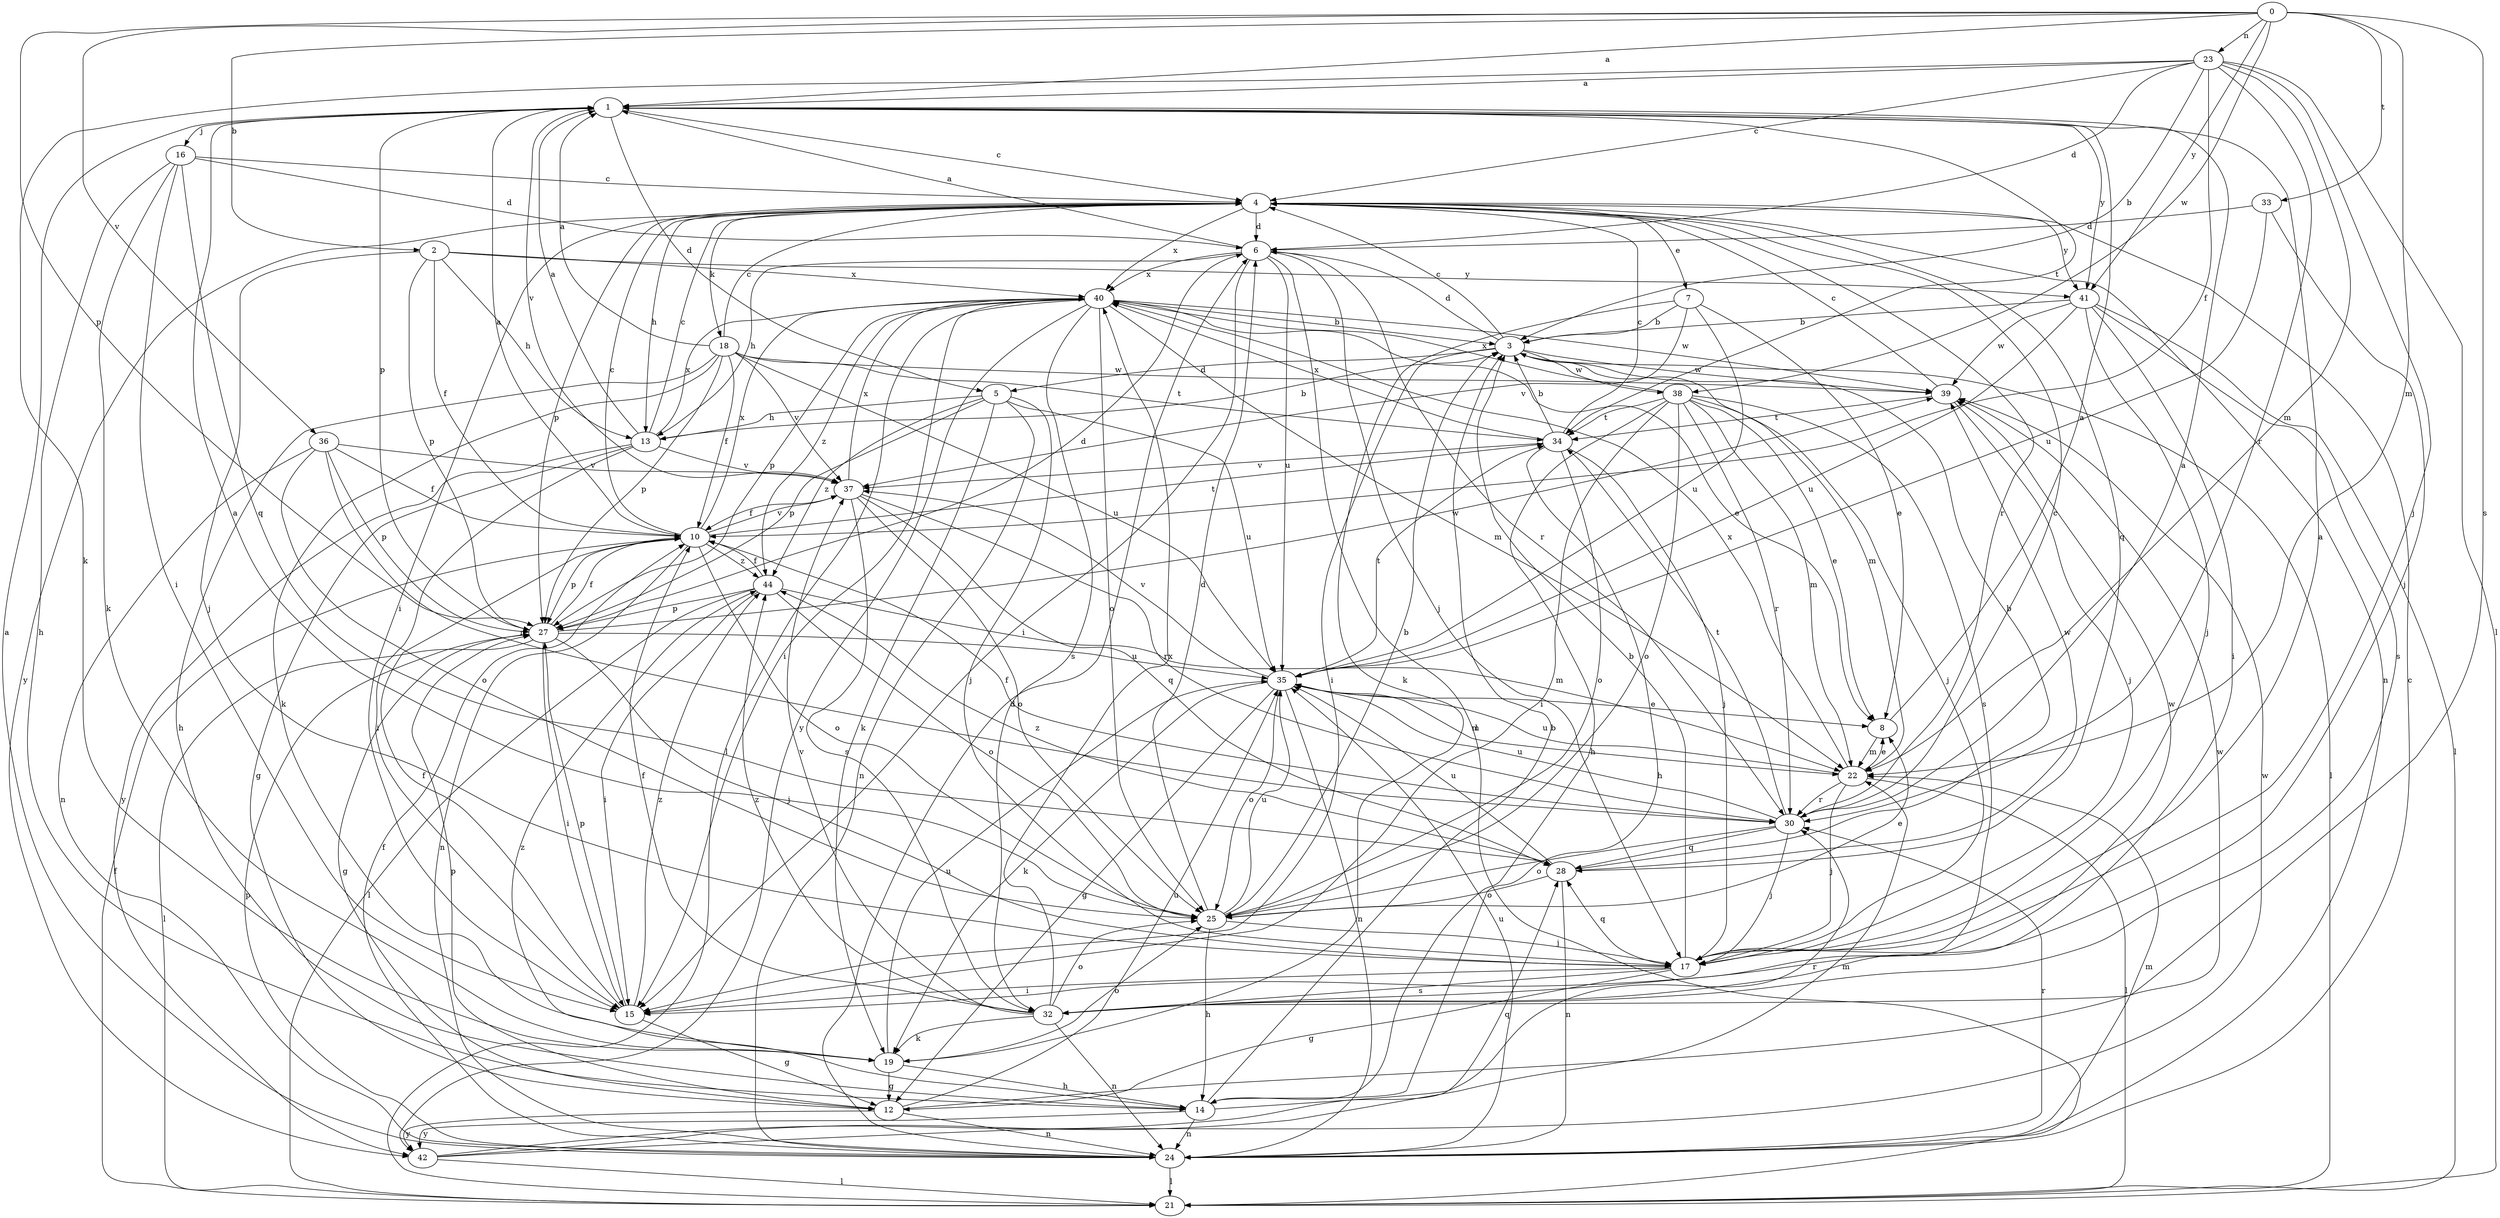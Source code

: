 strict digraph  {
0;
1;
2;
3;
4;
5;
6;
7;
8;
10;
12;
13;
14;
15;
16;
17;
18;
19;
21;
22;
23;
24;
25;
27;
28;
30;
32;
33;
34;
35;
36;
37;
38;
39;
40;
41;
42;
44;
0 -> 1  [label=a];
0 -> 2  [label=b];
0 -> 22  [label=m];
0 -> 23  [label=n];
0 -> 27  [label=p];
0 -> 32  [label=s];
0 -> 33  [label=t];
0 -> 36  [label=v];
0 -> 38  [label=w];
0 -> 41  [label=y];
1 -> 4  [label=c];
1 -> 5  [label=d];
1 -> 16  [label=j];
1 -> 27  [label=p];
1 -> 34  [label=t];
1 -> 37  [label=v];
1 -> 41  [label=y];
2 -> 10  [label=f];
2 -> 13  [label=h];
2 -> 17  [label=j];
2 -> 27  [label=p];
2 -> 40  [label=x];
2 -> 41  [label=y];
3 -> 4  [label=c];
3 -> 5  [label=d];
3 -> 6  [label=d];
3 -> 15  [label=i];
3 -> 21  [label=l];
3 -> 22  [label=m];
3 -> 38  [label=w];
3 -> 39  [label=w];
4 -> 6  [label=d];
4 -> 7  [label=e];
4 -> 13  [label=h];
4 -> 15  [label=i];
4 -> 18  [label=k];
4 -> 24  [label=n];
4 -> 27  [label=p];
4 -> 28  [label=q];
4 -> 30  [label=r];
4 -> 40  [label=x];
4 -> 41  [label=y];
4 -> 42  [label=y];
5 -> 13  [label=h];
5 -> 17  [label=j];
5 -> 19  [label=k];
5 -> 24  [label=n];
5 -> 27  [label=p];
5 -> 35  [label=u];
5 -> 44  [label=z];
6 -> 1  [label=a];
6 -> 13  [label=h];
6 -> 15  [label=i];
6 -> 17  [label=j];
6 -> 21  [label=l];
6 -> 30  [label=r];
6 -> 35  [label=u];
6 -> 40  [label=x];
7 -> 3  [label=b];
7 -> 8  [label=e];
7 -> 19  [label=k];
7 -> 35  [label=u];
7 -> 37  [label=v];
8 -> 1  [label=a];
8 -> 22  [label=m];
10 -> 1  [label=a];
10 -> 4  [label=c];
10 -> 24  [label=n];
10 -> 25  [label=o];
10 -> 27  [label=p];
10 -> 34  [label=t];
10 -> 37  [label=v];
10 -> 40  [label=x];
10 -> 44  [label=z];
12 -> 24  [label=n];
12 -> 27  [label=p];
12 -> 35  [label=u];
12 -> 39  [label=w];
12 -> 42  [label=y];
13 -> 1  [label=a];
13 -> 3  [label=b];
13 -> 4  [label=c];
13 -> 12  [label=g];
13 -> 15  [label=i];
13 -> 37  [label=v];
13 -> 40  [label=x];
13 -> 42  [label=y];
14 -> 3  [label=b];
14 -> 24  [label=n];
14 -> 30  [label=r];
14 -> 42  [label=y];
14 -> 44  [label=z];
15 -> 10  [label=f];
15 -> 12  [label=g];
15 -> 27  [label=p];
15 -> 44  [label=z];
16 -> 4  [label=c];
16 -> 6  [label=d];
16 -> 14  [label=h];
16 -> 15  [label=i];
16 -> 19  [label=k];
16 -> 28  [label=q];
17 -> 1  [label=a];
17 -> 3  [label=b];
17 -> 12  [label=g];
17 -> 15  [label=i];
17 -> 28  [label=q];
17 -> 32  [label=s];
18 -> 1  [label=a];
18 -> 4  [label=c];
18 -> 10  [label=f];
18 -> 14  [label=h];
18 -> 19  [label=k];
18 -> 27  [label=p];
18 -> 34  [label=t];
18 -> 35  [label=u];
18 -> 37  [label=v];
18 -> 39  [label=w];
19 -> 12  [label=g];
19 -> 14  [label=h];
19 -> 25  [label=o];
19 -> 35  [label=u];
21 -> 10  [label=f];
22 -> 8  [label=e];
22 -> 17  [label=j];
22 -> 21  [label=l];
22 -> 30  [label=r];
22 -> 35  [label=u];
22 -> 40  [label=x];
23 -> 1  [label=a];
23 -> 3  [label=b];
23 -> 4  [label=c];
23 -> 6  [label=d];
23 -> 10  [label=f];
23 -> 17  [label=j];
23 -> 19  [label=k];
23 -> 21  [label=l];
23 -> 22  [label=m];
23 -> 30  [label=r];
24 -> 1  [label=a];
24 -> 4  [label=c];
24 -> 6  [label=d];
24 -> 10  [label=f];
24 -> 21  [label=l];
24 -> 22  [label=m];
24 -> 27  [label=p];
24 -> 30  [label=r];
24 -> 35  [label=u];
25 -> 1  [label=a];
25 -> 3  [label=b];
25 -> 6  [label=d];
25 -> 8  [label=e];
25 -> 14  [label=h];
25 -> 17  [label=j];
25 -> 35  [label=u];
27 -> 6  [label=d];
27 -> 10  [label=f];
27 -> 12  [label=g];
27 -> 15  [label=i];
27 -> 17  [label=j];
27 -> 21  [label=l];
27 -> 35  [label=u];
27 -> 39  [label=w];
28 -> 3  [label=b];
28 -> 24  [label=n];
28 -> 25  [label=o];
28 -> 35  [label=u];
28 -> 39  [label=w];
28 -> 44  [label=z];
30 -> 1  [label=a];
30 -> 4  [label=c];
30 -> 10  [label=f];
30 -> 17  [label=j];
30 -> 25  [label=o];
30 -> 28  [label=q];
30 -> 34  [label=t];
30 -> 35  [label=u];
32 -> 10  [label=f];
32 -> 19  [label=k];
32 -> 24  [label=n];
32 -> 25  [label=o];
32 -> 37  [label=v];
32 -> 39  [label=w];
32 -> 40  [label=x];
32 -> 44  [label=z];
33 -> 6  [label=d];
33 -> 17  [label=j];
33 -> 35  [label=u];
34 -> 3  [label=b];
34 -> 4  [label=c];
34 -> 14  [label=h];
34 -> 17  [label=j];
34 -> 25  [label=o];
34 -> 37  [label=v];
34 -> 40  [label=x];
35 -> 8  [label=e];
35 -> 12  [label=g];
35 -> 19  [label=k];
35 -> 22  [label=m];
35 -> 24  [label=n];
35 -> 25  [label=o];
35 -> 34  [label=t];
35 -> 37  [label=v];
36 -> 10  [label=f];
36 -> 24  [label=n];
36 -> 25  [label=o];
36 -> 27  [label=p];
36 -> 30  [label=r];
36 -> 37  [label=v];
37 -> 10  [label=f];
37 -> 25  [label=o];
37 -> 28  [label=q];
37 -> 30  [label=r];
37 -> 32  [label=s];
37 -> 40  [label=x];
38 -> 8  [label=e];
38 -> 14  [label=h];
38 -> 15  [label=i];
38 -> 17  [label=j];
38 -> 22  [label=m];
38 -> 25  [label=o];
38 -> 30  [label=r];
38 -> 32  [label=s];
38 -> 34  [label=t];
38 -> 40  [label=x];
39 -> 4  [label=c];
39 -> 17  [label=j];
39 -> 34  [label=t];
40 -> 3  [label=b];
40 -> 8  [label=e];
40 -> 15  [label=i];
40 -> 21  [label=l];
40 -> 22  [label=m];
40 -> 25  [label=o];
40 -> 27  [label=p];
40 -> 32  [label=s];
40 -> 39  [label=w];
40 -> 42  [label=y];
40 -> 44  [label=z];
41 -> 3  [label=b];
41 -> 15  [label=i];
41 -> 17  [label=j];
41 -> 21  [label=l];
41 -> 32  [label=s];
41 -> 35  [label=u];
41 -> 39  [label=w];
42 -> 21  [label=l];
42 -> 22  [label=m];
42 -> 28  [label=q];
42 -> 39  [label=w];
44 -> 10  [label=f];
44 -> 15  [label=i];
44 -> 21  [label=l];
44 -> 22  [label=m];
44 -> 25  [label=o];
44 -> 27  [label=p];
}
